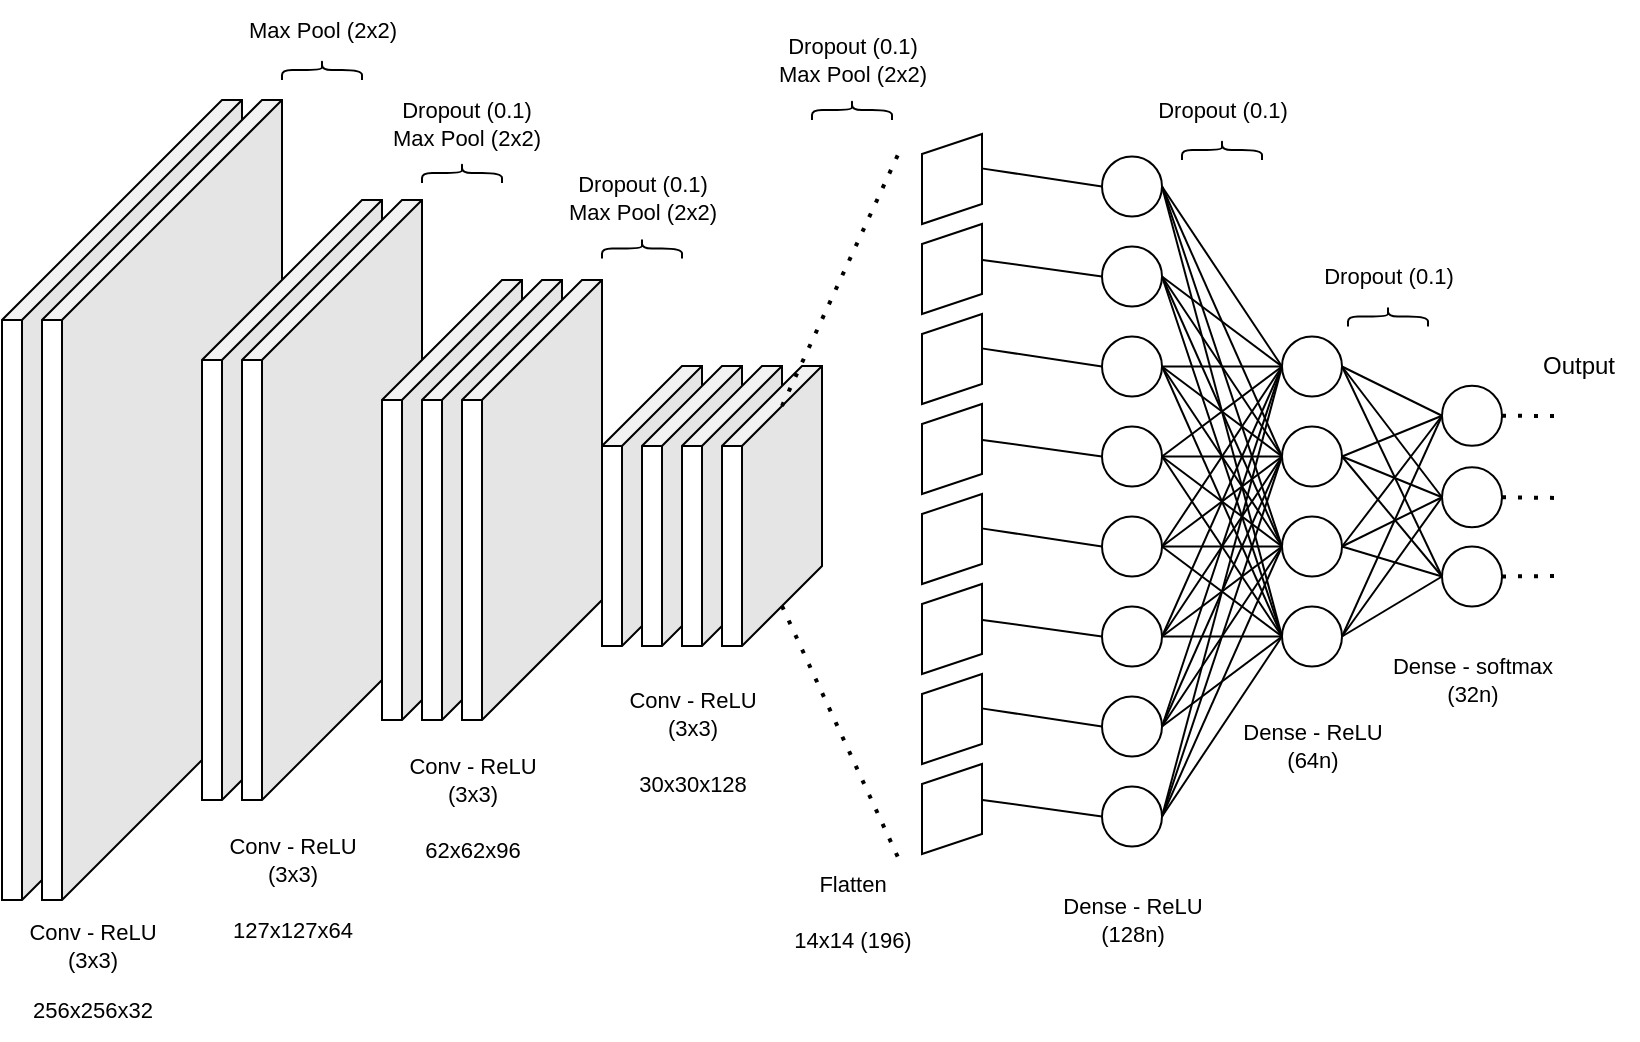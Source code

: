 <mxfile version="25.0.2">
  <diagram name="Page-1" id="TULl6pyBpN5IUs6AgNsH">
    <mxGraphModel dx="1050" dy="765" grid="1" gridSize="10" guides="1" tooltips="1" connect="1" arrows="1" fold="1" page="1" pageScale="1" pageWidth="850" pageHeight="1100" math="0" shadow="0">
      <root>
        <mxCell id="0" />
        <mxCell id="1" parent="0" />
        <mxCell id="0IzMQxdubGWwQOAFh3HP-1" value="" style="shape=cube;whiteSpace=wrap;html=1;boundedLbl=1;backgroundOutline=1;darkOpacity=0.05;darkOpacity2=0.1;size=110;flipH=1;" parent="1" vertex="1">
          <mxGeometry x="32" y="160" width="120" height="400" as="geometry" />
        </mxCell>
        <mxCell id="0IzMQxdubGWwQOAFh3HP-2" value="" style="shape=cube;whiteSpace=wrap;html=1;boundedLbl=1;backgroundOutline=1;darkOpacity=0.05;darkOpacity2=0.1;size=110;flipH=1;" parent="1" vertex="1">
          <mxGeometry x="52" y="160" width="120" height="400" as="geometry" />
        </mxCell>
        <mxCell id="0IzMQxdubGWwQOAFh3HP-4" value="" style="shape=cube;whiteSpace=wrap;html=1;boundedLbl=1;backgroundOutline=1;darkOpacity=0.05;darkOpacity2=0.1;size=80;flipH=1;" parent="1" vertex="1">
          <mxGeometry x="132" y="210" width="90" height="300" as="geometry" />
        </mxCell>
        <mxCell id="0IzMQxdubGWwQOAFh3HP-5" value="" style="shape=cube;whiteSpace=wrap;html=1;boundedLbl=1;backgroundOutline=1;darkOpacity=0.05;darkOpacity2=0.1;size=80;flipH=1;" parent="1" vertex="1">
          <mxGeometry x="152" y="210" width="90" height="300" as="geometry" />
        </mxCell>
        <mxCell id="0IzMQxdubGWwQOAFh3HP-6" value="" style="shape=cube;whiteSpace=wrap;html=1;boundedLbl=1;backgroundOutline=1;darkOpacity=0.05;darkOpacity2=0.1;size=60;flipH=1;" parent="1" vertex="1">
          <mxGeometry x="222" y="250" width="70" height="220" as="geometry" />
        </mxCell>
        <mxCell id="0IzMQxdubGWwQOAFh3HP-7" value="" style="shape=cube;whiteSpace=wrap;html=1;boundedLbl=1;backgroundOutline=1;darkOpacity=0.05;darkOpacity2=0.1;size=60;flipH=1;" parent="1" vertex="1">
          <mxGeometry x="242" y="250" width="70" height="220" as="geometry" />
        </mxCell>
        <mxCell id="0IzMQxdubGWwQOAFh3HP-8" value="" style="shape=cube;whiteSpace=wrap;html=1;boundedLbl=1;backgroundOutline=1;darkOpacity=0.05;darkOpacity2=0.1;size=60;flipH=1;" parent="1" vertex="1">
          <mxGeometry x="262" y="250" width="70" height="220" as="geometry" />
        </mxCell>
        <mxCell id="0IzMQxdubGWwQOAFh3HP-9" value="" style="shape=cube;whiteSpace=wrap;html=1;boundedLbl=1;backgroundOutline=1;darkOpacity=0.05;darkOpacity2=0.1;size=40;flipH=1;" parent="1" vertex="1">
          <mxGeometry x="332" y="293" width="50" height="140" as="geometry" />
        </mxCell>
        <mxCell id="0IzMQxdubGWwQOAFh3HP-10" value="" style="shape=cube;whiteSpace=wrap;html=1;boundedLbl=1;backgroundOutline=1;darkOpacity=0.05;darkOpacity2=0.1;size=40;flipH=1;" parent="1" vertex="1">
          <mxGeometry x="352" y="293" width="50" height="140" as="geometry" />
        </mxCell>
        <mxCell id="0IzMQxdubGWwQOAFh3HP-11" value="" style="shape=cube;whiteSpace=wrap;html=1;boundedLbl=1;backgroundOutline=1;darkOpacity=0.05;darkOpacity2=0.1;size=40;flipH=1;" parent="1" vertex="1">
          <mxGeometry x="372" y="293" width="50" height="140" as="geometry" />
        </mxCell>
        <mxCell id="0IzMQxdubGWwQOAFh3HP-12" value="" style="shape=cube;whiteSpace=wrap;html=1;boundedLbl=1;backgroundOutline=1;darkOpacity=0.05;darkOpacity2=0.1;size=40;flipH=1;" parent="1" vertex="1">
          <mxGeometry x="392" y="293" width="50" height="140" as="geometry" />
        </mxCell>
        <mxCell id="0IzMQxdubGWwQOAFh3HP-22" value="" style="shape=parallelogram;perimeter=parallelogramPerimeter;whiteSpace=wrap;html=1;fixedSize=1;size=10;flipH=0;flipV=1;direction=south;" parent="1" vertex="1">
          <mxGeometry x="492" y="222" width="30" height="45" as="geometry" />
        </mxCell>
        <mxCell id="0IzMQxdubGWwQOAFh3HP-23" value="" style="shape=parallelogram;perimeter=parallelogramPerimeter;whiteSpace=wrap;html=1;fixedSize=1;size=10;flipH=0;flipV=1;direction=north;" parent="1" vertex="1">
          <mxGeometry x="492" y="177" width="30" height="45" as="geometry" />
        </mxCell>
        <mxCell id="0IzMQxdubGWwQOAFh3HP-87" style="edgeStyle=none;shape=connector;rounded=0;orthogonalLoop=1;jettySize=auto;html=1;exitX=1;exitY=0.5;exitDx=0;exitDy=0;entryX=0;entryY=0.5;entryDx=0;entryDy=0;strokeColor=default;align=center;verticalAlign=middle;fontFamily=Helvetica;fontSize=11;fontColor=default;labelBackgroundColor=default;endArrow=none;" parent="1" source="0IzMQxdubGWwQOAFh3HP-25" target="0IzMQxdubGWwQOAFh3HP-34" edge="1">
          <mxGeometry relative="1" as="geometry" />
        </mxCell>
        <mxCell id="0IzMQxdubGWwQOAFh3HP-88" style="edgeStyle=none;shape=connector;rounded=0;orthogonalLoop=1;jettySize=auto;html=1;exitX=1;exitY=0.5;exitDx=0;exitDy=0;entryX=0;entryY=0.5;entryDx=0;entryDy=0;strokeColor=default;align=center;verticalAlign=middle;fontFamily=Helvetica;fontSize=11;fontColor=default;labelBackgroundColor=default;endArrow=none;" parent="1" source="0IzMQxdubGWwQOAFh3HP-25" target="0IzMQxdubGWwQOAFh3HP-35" edge="1">
          <mxGeometry relative="1" as="geometry" />
        </mxCell>
        <mxCell id="0IzMQxdubGWwQOAFh3HP-89" style="edgeStyle=none;shape=connector;rounded=0;orthogonalLoop=1;jettySize=auto;html=1;exitX=1;exitY=0.5;exitDx=0;exitDy=0;entryX=0;entryY=0.5;entryDx=0;entryDy=0;strokeColor=default;align=center;verticalAlign=middle;fontFamily=Helvetica;fontSize=11;fontColor=default;labelBackgroundColor=default;endArrow=none;" parent="1" source="0IzMQxdubGWwQOAFh3HP-25" target="0IzMQxdubGWwQOAFh3HP-36" edge="1">
          <mxGeometry relative="1" as="geometry" />
        </mxCell>
        <mxCell id="0IzMQxdubGWwQOAFh3HP-25" value="" style="ellipse;whiteSpace=wrap;html=1;aspect=fixed;" parent="1" vertex="1">
          <mxGeometry x="582" y="188.25" width="30" height="30" as="geometry" />
        </mxCell>
        <mxCell id="0IzMQxdubGWwQOAFh3HP-90" style="edgeStyle=none;shape=connector;rounded=0;orthogonalLoop=1;jettySize=auto;html=1;exitX=1;exitY=0.5;exitDx=0;exitDy=0;entryX=0;entryY=0.5;entryDx=0;entryDy=0;strokeColor=default;align=center;verticalAlign=middle;fontFamily=Helvetica;fontSize=11;fontColor=default;labelBackgroundColor=default;endArrow=none;" parent="1" source="0IzMQxdubGWwQOAFh3HP-26" target="0IzMQxdubGWwQOAFh3HP-34" edge="1">
          <mxGeometry relative="1" as="geometry" />
        </mxCell>
        <mxCell id="0IzMQxdubGWwQOAFh3HP-91" style="edgeStyle=none;shape=connector;rounded=0;orthogonalLoop=1;jettySize=auto;html=1;exitX=1;exitY=0.5;exitDx=0;exitDy=0;entryX=0;entryY=0.5;entryDx=0;entryDy=0;strokeColor=default;align=center;verticalAlign=middle;fontFamily=Helvetica;fontSize=11;fontColor=default;labelBackgroundColor=default;endArrow=none;" parent="1" source="0IzMQxdubGWwQOAFh3HP-26" target="0IzMQxdubGWwQOAFh3HP-35" edge="1">
          <mxGeometry relative="1" as="geometry" />
        </mxCell>
        <mxCell id="0IzMQxdubGWwQOAFh3HP-92" style="edgeStyle=none;shape=connector;rounded=0;orthogonalLoop=1;jettySize=auto;html=1;exitX=1;exitY=0.5;exitDx=0;exitDy=0;entryX=0;entryY=0.5;entryDx=0;entryDy=0;strokeColor=default;align=center;verticalAlign=middle;fontFamily=Helvetica;fontSize=11;fontColor=default;labelBackgroundColor=default;endArrow=none;" parent="1" source="0IzMQxdubGWwQOAFh3HP-26" target="0IzMQxdubGWwQOAFh3HP-36" edge="1">
          <mxGeometry relative="1" as="geometry" />
        </mxCell>
        <mxCell id="0IzMQxdubGWwQOAFh3HP-26" value="" style="ellipse;whiteSpace=wrap;html=1;aspect=fixed;" parent="1" vertex="1">
          <mxGeometry x="582" y="233.25" width="30" height="30" as="geometry" />
        </mxCell>
        <mxCell id="0IzMQxdubGWwQOAFh3HP-111" style="edgeStyle=none;shape=connector;rounded=0;orthogonalLoop=1;jettySize=auto;html=1;exitX=1;exitY=0.5;exitDx=0;exitDy=0;entryX=0;entryY=0.5;entryDx=0;entryDy=0;strokeColor=default;align=center;verticalAlign=middle;fontFamily=Helvetica;fontSize=11;fontColor=default;labelBackgroundColor=default;endArrow=none;" parent="1" source="0IzMQxdubGWwQOAFh3HP-33" target="0IzMQxdubGWwQOAFh3HP-41" edge="1">
          <mxGeometry relative="1" as="geometry" />
        </mxCell>
        <mxCell id="0IzMQxdubGWwQOAFh3HP-112" style="edgeStyle=none;shape=connector;rounded=0;orthogonalLoop=1;jettySize=auto;html=1;exitX=1;exitY=0.5;exitDx=0;exitDy=0;entryX=0;entryY=0.5;entryDx=0;entryDy=0;strokeColor=default;align=center;verticalAlign=middle;fontFamily=Helvetica;fontSize=11;fontColor=default;labelBackgroundColor=default;endArrow=none;" parent="1" source="0IzMQxdubGWwQOAFh3HP-33" target="0IzMQxdubGWwQOAFh3HP-38" edge="1">
          <mxGeometry relative="1" as="geometry" />
        </mxCell>
        <mxCell id="0IzMQxdubGWwQOAFh3HP-113" style="edgeStyle=none;shape=connector;rounded=0;orthogonalLoop=1;jettySize=auto;html=1;exitX=1;exitY=0.5;exitDx=0;exitDy=0;entryX=0;entryY=0.5;entryDx=0;entryDy=0;strokeColor=default;align=center;verticalAlign=middle;fontFamily=Helvetica;fontSize=11;fontColor=default;labelBackgroundColor=default;endArrow=none;" parent="1" source="0IzMQxdubGWwQOAFh3HP-33" target="0IzMQxdubGWwQOAFh3HP-39" edge="1">
          <mxGeometry relative="1" as="geometry" />
        </mxCell>
        <mxCell id="0IzMQxdubGWwQOAFh3HP-33" value="" style="ellipse;whiteSpace=wrap;html=1;aspect=fixed;" parent="1" vertex="1">
          <mxGeometry x="672" y="278.25" width="30" height="30" as="geometry" />
        </mxCell>
        <mxCell id="0IzMQxdubGWwQOAFh3HP-114" style="edgeStyle=none;shape=connector;rounded=0;orthogonalLoop=1;jettySize=auto;html=1;exitX=1;exitY=0.5;exitDx=0;exitDy=0;entryX=0;entryY=0.5;entryDx=0;entryDy=0;strokeColor=default;align=center;verticalAlign=middle;fontFamily=Helvetica;fontSize=11;fontColor=default;labelBackgroundColor=default;endArrow=none;" parent="1" source="0IzMQxdubGWwQOAFh3HP-34" target="0IzMQxdubGWwQOAFh3HP-41" edge="1">
          <mxGeometry relative="1" as="geometry" />
        </mxCell>
        <mxCell id="0IzMQxdubGWwQOAFh3HP-115" style="edgeStyle=none;shape=connector;rounded=0;orthogonalLoop=1;jettySize=auto;html=1;exitX=1;exitY=0.5;exitDx=0;exitDy=0;entryX=0;entryY=0.5;entryDx=0;entryDy=0;strokeColor=default;align=center;verticalAlign=middle;fontFamily=Helvetica;fontSize=11;fontColor=default;labelBackgroundColor=default;endArrow=none;" parent="1" source="0IzMQxdubGWwQOAFh3HP-34" target="0IzMQxdubGWwQOAFh3HP-38" edge="1">
          <mxGeometry relative="1" as="geometry" />
        </mxCell>
        <mxCell id="0IzMQxdubGWwQOAFh3HP-116" style="edgeStyle=none;shape=connector;rounded=0;orthogonalLoop=1;jettySize=auto;html=1;exitX=1;exitY=0.5;exitDx=0;exitDy=0;entryX=0;entryY=0.5;entryDx=0;entryDy=0;strokeColor=default;align=center;verticalAlign=middle;fontFamily=Helvetica;fontSize=11;fontColor=default;labelBackgroundColor=default;endArrow=none;" parent="1" source="0IzMQxdubGWwQOAFh3HP-34" target="0IzMQxdubGWwQOAFh3HP-39" edge="1">
          <mxGeometry relative="1" as="geometry" />
        </mxCell>
        <mxCell id="0IzMQxdubGWwQOAFh3HP-34" value="" style="ellipse;whiteSpace=wrap;html=1;aspect=fixed;" parent="1" vertex="1">
          <mxGeometry x="672" y="323.25" width="30" height="30" as="geometry" />
        </mxCell>
        <mxCell id="0IzMQxdubGWwQOAFh3HP-117" style="edgeStyle=none;shape=connector;rounded=0;orthogonalLoop=1;jettySize=auto;html=1;exitX=1;exitY=0.5;exitDx=0;exitDy=0;entryX=0;entryY=0.5;entryDx=0;entryDy=0;strokeColor=default;align=center;verticalAlign=middle;fontFamily=Helvetica;fontSize=11;fontColor=default;labelBackgroundColor=default;endArrow=none;" parent="1" source="0IzMQxdubGWwQOAFh3HP-35" target="0IzMQxdubGWwQOAFh3HP-41" edge="1">
          <mxGeometry relative="1" as="geometry" />
        </mxCell>
        <mxCell id="0IzMQxdubGWwQOAFh3HP-118" style="edgeStyle=none;shape=connector;rounded=0;orthogonalLoop=1;jettySize=auto;html=1;exitX=1;exitY=0.5;exitDx=0;exitDy=0;entryX=0;entryY=0.5;entryDx=0;entryDy=0;strokeColor=default;align=center;verticalAlign=middle;fontFamily=Helvetica;fontSize=11;fontColor=default;labelBackgroundColor=default;endArrow=none;" parent="1" source="0IzMQxdubGWwQOAFh3HP-35" target="0IzMQxdubGWwQOAFh3HP-38" edge="1">
          <mxGeometry relative="1" as="geometry" />
        </mxCell>
        <mxCell id="0IzMQxdubGWwQOAFh3HP-119" style="edgeStyle=none;shape=connector;rounded=0;orthogonalLoop=1;jettySize=auto;html=1;exitX=1;exitY=0.5;exitDx=0;exitDy=0;entryX=0;entryY=0.5;entryDx=0;entryDy=0;strokeColor=default;align=center;verticalAlign=middle;fontFamily=Helvetica;fontSize=11;fontColor=default;labelBackgroundColor=default;endArrow=none;" parent="1" source="0IzMQxdubGWwQOAFh3HP-35" target="0IzMQxdubGWwQOAFh3HP-39" edge="1">
          <mxGeometry relative="1" as="geometry" />
        </mxCell>
        <mxCell id="0IzMQxdubGWwQOAFh3HP-35" value="" style="ellipse;whiteSpace=wrap;html=1;aspect=fixed;" parent="1" vertex="1">
          <mxGeometry x="672" y="368.25" width="30" height="30" as="geometry" />
        </mxCell>
        <mxCell id="0IzMQxdubGWwQOAFh3HP-120" style="edgeStyle=none;shape=connector;rounded=0;orthogonalLoop=1;jettySize=auto;html=1;exitX=1;exitY=0.5;exitDx=0;exitDy=0;entryX=0;entryY=0.5;entryDx=0;entryDy=0;strokeColor=default;align=center;verticalAlign=middle;fontFamily=Helvetica;fontSize=11;fontColor=default;labelBackgroundColor=default;endArrow=none;" parent="1" source="0IzMQxdubGWwQOAFh3HP-36" target="0IzMQxdubGWwQOAFh3HP-41" edge="1">
          <mxGeometry relative="1" as="geometry" />
        </mxCell>
        <mxCell id="0IzMQxdubGWwQOAFh3HP-121" style="edgeStyle=none;shape=connector;rounded=0;orthogonalLoop=1;jettySize=auto;html=1;exitX=1;exitY=0.5;exitDx=0;exitDy=0;entryX=0;entryY=0.5;entryDx=0;entryDy=0;strokeColor=default;align=center;verticalAlign=middle;fontFamily=Helvetica;fontSize=11;fontColor=default;labelBackgroundColor=default;endArrow=none;" parent="1" source="0IzMQxdubGWwQOAFh3HP-36" target="0IzMQxdubGWwQOAFh3HP-38" edge="1">
          <mxGeometry relative="1" as="geometry" />
        </mxCell>
        <mxCell id="0IzMQxdubGWwQOAFh3HP-122" style="edgeStyle=none;shape=connector;rounded=0;orthogonalLoop=1;jettySize=auto;html=1;exitX=1;exitY=0.5;exitDx=0;exitDy=0;entryX=0;entryY=0.5;entryDx=0;entryDy=0;strokeColor=default;align=center;verticalAlign=middle;fontFamily=Helvetica;fontSize=11;fontColor=default;labelBackgroundColor=default;endArrow=none;" parent="1" source="0IzMQxdubGWwQOAFh3HP-36" target="0IzMQxdubGWwQOAFh3HP-39" edge="1">
          <mxGeometry relative="1" as="geometry" />
        </mxCell>
        <mxCell id="0IzMQxdubGWwQOAFh3HP-36" value="" style="ellipse;whiteSpace=wrap;html=1;aspect=fixed;" parent="1" vertex="1">
          <mxGeometry x="672" y="413.25" width="30" height="30" as="geometry" />
        </mxCell>
        <mxCell id="0IzMQxdubGWwQOAFh3HP-38" value="" style="ellipse;whiteSpace=wrap;html=1;aspect=fixed;" parent="1" vertex="1">
          <mxGeometry x="752" y="343.63" width="30" height="30" as="geometry" />
        </mxCell>
        <mxCell id="0IzMQxdubGWwQOAFh3HP-39" value="" style="ellipse;whiteSpace=wrap;html=1;aspect=fixed;" parent="1" vertex="1">
          <mxGeometry x="752" y="383.25" width="30" height="30" as="geometry" />
        </mxCell>
        <mxCell id="0IzMQxdubGWwQOAFh3HP-41" value="" style="ellipse;whiteSpace=wrap;html=1;aspect=fixed;" parent="1" vertex="1">
          <mxGeometry x="752" y="302.88" width="30" height="30" as="geometry" />
        </mxCell>
        <mxCell id="0IzMQxdubGWwQOAFh3HP-49" value="" style="endArrow=none;html=1;rounded=0;exitX=0.382;exitY=0.991;exitDx=0;exitDy=0;exitPerimeter=0;entryX=0;entryY=0.5;entryDx=0;entryDy=0;endFill=0;" parent="1" source="0IzMQxdubGWwQOAFh3HP-23" target="0IzMQxdubGWwQOAFh3HP-25" edge="1">
          <mxGeometry width="50" height="50" relative="1" as="geometry">
            <mxPoint x="472" y="287" as="sourcePoint" />
            <mxPoint x="522" y="237" as="targetPoint" />
          </mxGeometry>
        </mxCell>
        <mxCell id="0IzMQxdubGWwQOAFh3HP-50" value="" style="endArrow=none;html=1;rounded=0;exitX=0.601;exitY=-0.009;exitDx=0;exitDy=0;exitPerimeter=0;entryX=0;entryY=0.5;entryDx=0;entryDy=0;endFill=0;" parent="1" source="0IzMQxdubGWwQOAFh3HP-22" target="0IzMQxdubGWwQOAFh3HP-26" edge="1">
          <mxGeometry width="50" height="50" relative="1" as="geometry">
            <mxPoint x="532" y="204" as="sourcePoint" />
            <mxPoint x="592" y="213" as="targetPoint" />
          </mxGeometry>
        </mxCell>
        <mxCell id="0IzMQxdubGWwQOAFh3HP-51" value="" style="shape=parallelogram;perimeter=parallelogramPerimeter;whiteSpace=wrap;html=1;fixedSize=1;size=10;flipH=0;flipV=1;direction=south;" parent="1" vertex="1">
          <mxGeometry x="492" y="312" width="30" height="45" as="geometry" />
        </mxCell>
        <mxCell id="0IzMQxdubGWwQOAFh3HP-52" value="" style="shape=parallelogram;perimeter=parallelogramPerimeter;whiteSpace=wrap;html=1;fixedSize=1;size=10;flipH=0;flipV=1;direction=north;" parent="1" vertex="1">
          <mxGeometry x="492" y="267" width="30" height="45" as="geometry" />
        </mxCell>
        <mxCell id="0IzMQxdubGWwQOAFh3HP-94" style="edgeStyle=none;shape=connector;rounded=0;orthogonalLoop=1;jettySize=auto;html=1;exitX=1;exitY=0.5;exitDx=0;exitDy=0;entryX=0;entryY=0.5;entryDx=0;entryDy=0;strokeColor=default;align=center;verticalAlign=middle;fontFamily=Helvetica;fontSize=11;fontColor=default;labelBackgroundColor=default;endArrow=none;" parent="1" source="0IzMQxdubGWwQOAFh3HP-53" target="0IzMQxdubGWwQOAFh3HP-35" edge="1">
          <mxGeometry relative="1" as="geometry" />
        </mxCell>
        <mxCell id="0IzMQxdubGWwQOAFh3HP-95" style="edgeStyle=none;shape=connector;rounded=0;orthogonalLoop=1;jettySize=auto;html=1;exitX=1;exitY=0.5;exitDx=0;exitDy=0;entryX=0;entryY=0.5;entryDx=0;entryDy=0;strokeColor=default;align=center;verticalAlign=middle;fontFamily=Helvetica;fontSize=11;fontColor=default;labelBackgroundColor=default;endArrow=none;" parent="1" source="0IzMQxdubGWwQOAFh3HP-53" target="0IzMQxdubGWwQOAFh3HP-36" edge="1">
          <mxGeometry relative="1" as="geometry" />
        </mxCell>
        <mxCell id="0IzMQxdubGWwQOAFh3HP-53" value="" style="ellipse;whiteSpace=wrap;html=1;aspect=fixed;" parent="1" vertex="1">
          <mxGeometry x="582" y="278.25" width="30" height="30" as="geometry" />
        </mxCell>
        <mxCell id="0IzMQxdubGWwQOAFh3HP-78" style="edgeStyle=none;shape=connector;rounded=0;orthogonalLoop=1;jettySize=auto;html=1;exitX=1;exitY=0.5;exitDx=0;exitDy=0;entryX=0;entryY=0.5;entryDx=0;entryDy=0;strokeColor=default;align=center;verticalAlign=middle;fontFamily=Helvetica;fontSize=11;fontColor=default;labelBackgroundColor=default;endArrow=none;" parent="1" source="0IzMQxdubGWwQOAFh3HP-54" target="0IzMQxdubGWwQOAFh3HP-33" edge="1">
          <mxGeometry relative="1" as="geometry" />
        </mxCell>
        <mxCell id="0IzMQxdubGWwQOAFh3HP-96" style="edgeStyle=none;shape=connector;rounded=0;orthogonalLoop=1;jettySize=auto;html=1;exitX=1;exitY=0.5;exitDx=0;exitDy=0;entryX=0;entryY=0.5;entryDx=0;entryDy=0;strokeColor=default;align=center;verticalAlign=middle;fontFamily=Helvetica;fontSize=11;fontColor=default;labelBackgroundColor=default;endArrow=none;" parent="1" source="0IzMQxdubGWwQOAFh3HP-54" target="0IzMQxdubGWwQOAFh3HP-34" edge="1">
          <mxGeometry relative="1" as="geometry" />
        </mxCell>
        <mxCell id="0IzMQxdubGWwQOAFh3HP-97" style="edgeStyle=none;shape=connector;rounded=0;orthogonalLoop=1;jettySize=auto;html=1;exitX=1;exitY=0.5;exitDx=0;exitDy=0;entryX=0;entryY=0.5;entryDx=0;entryDy=0;strokeColor=default;align=center;verticalAlign=middle;fontFamily=Helvetica;fontSize=11;fontColor=default;labelBackgroundColor=default;endArrow=none;" parent="1" source="0IzMQxdubGWwQOAFh3HP-54" target="0IzMQxdubGWwQOAFh3HP-35" edge="1">
          <mxGeometry relative="1" as="geometry" />
        </mxCell>
        <mxCell id="0IzMQxdubGWwQOAFh3HP-98" style="edgeStyle=none;shape=connector;rounded=0;orthogonalLoop=1;jettySize=auto;html=1;exitX=1;exitY=0.5;exitDx=0;exitDy=0;entryX=0;entryY=0.5;entryDx=0;entryDy=0;strokeColor=default;align=center;verticalAlign=middle;fontFamily=Helvetica;fontSize=11;fontColor=default;labelBackgroundColor=default;endArrow=none;" parent="1" source="0IzMQxdubGWwQOAFh3HP-54" target="0IzMQxdubGWwQOAFh3HP-36" edge="1">
          <mxGeometry relative="1" as="geometry" />
        </mxCell>
        <mxCell id="0IzMQxdubGWwQOAFh3HP-54" value="" style="ellipse;whiteSpace=wrap;html=1;aspect=fixed;" parent="1" vertex="1">
          <mxGeometry x="582" y="323.25" width="30" height="30" as="geometry" />
        </mxCell>
        <mxCell id="0IzMQxdubGWwQOAFh3HP-55" value="" style="endArrow=none;html=1;rounded=0;exitX=0.382;exitY=0.991;exitDx=0;exitDy=0;exitPerimeter=0;entryX=0;entryY=0.5;entryDx=0;entryDy=0;endFill=0;" parent="1" source="0IzMQxdubGWwQOAFh3HP-52" target="0IzMQxdubGWwQOAFh3HP-53" edge="1">
          <mxGeometry width="50" height="50" relative="1" as="geometry">
            <mxPoint x="472" y="377" as="sourcePoint" />
            <mxPoint x="522" y="327" as="targetPoint" />
          </mxGeometry>
        </mxCell>
        <mxCell id="0IzMQxdubGWwQOAFh3HP-56" value="" style="endArrow=none;html=1;rounded=0;exitX=0.601;exitY=-0.009;exitDx=0;exitDy=0;exitPerimeter=0;entryX=0;entryY=0.5;entryDx=0;entryDy=0;endFill=0;" parent="1" source="0IzMQxdubGWwQOAFh3HP-51" target="0IzMQxdubGWwQOAFh3HP-54" edge="1">
          <mxGeometry width="50" height="50" relative="1" as="geometry">
            <mxPoint x="532" y="294" as="sourcePoint" />
            <mxPoint x="592" y="303" as="targetPoint" />
          </mxGeometry>
        </mxCell>
        <mxCell id="0IzMQxdubGWwQOAFh3HP-57" value="" style="shape=parallelogram;perimeter=parallelogramPerimeter;whiteSpace=wrap;html=1;fixedSize=1;size=10;flipH=0;flipV=1;direction=south;" parent="1" vertex="1">
          <mxGeometry x="492" y="402" width="30" height="45" as="geometry" />
        </mxCell>
        <mxCell id="0IzMQxdubGWwQOAFh3HP-58" value="" style="shape=parallelogram;perimeter=parallelogramPerimeter;whiteSpace=wrap;html=1;fixedSize=1;size=10;flipH=0;flipV=1;direction=north;" parent="1" vertex="1">
          <mxGeometry x="492" y="357" width="30" height="45" as="geometry" />
        </mxCell>
        <mxCell id="0IzMQxdubGWwQOAFh3HP-79" style="edgeStyle=none;shape=connector;rounded=0;orthogonalLoop=1;jettySize=auto;html=1;exitX=1;exitY=0.5;exitDx=0;exitDy=0;strokeColor=default;align=center;verticalAlign=middle;fontFamily=Helvetica;fontSize=11;fontColor=default;labelBackgroundColor=default;endArrow=none;entryX=0;entryY=0.5;entryDx=0;entryDy=0;" parent="1" source="0IzMQxdubGWwQOAFh3HP-59" target="0IzMQxdubGWwQOAFh3HP-33" edge="1">
          <mxGeometry relative="1" as="geometry">
            <mxPoint x="672" y="293" as="targetPoint" />
          </mxGeometry>
        </mxCell>
        <mxCell id="0IzMQxdubGWwQOAFh3HP-99" style="edgeStyle=none;shape=connector;rounded=0;orthogonalLoop=1;jettySize=auto;html=1;exitX=1;exitY=0.5;exitDx=0;exitDy=0;entryX=0;entryY=0.5;entryDx=0;entryDy=0;strokeColor=default;align=center;verticalAlign=middle;fontFamily=Helvetica;fontSize=11;fontColor=default;labelBackgroundColor=default;endArrow=none;" parent="1" source="0IzMQxdubGWwQOAFh3HP-59" target="0IzMQxdubGWwQOAFh3HP-34" edge="1">
          <mxGeometry relative="1" as="geometry" />
        </mxCell>
        <mxCell id="0IzMQxdubGWwQOAFh3HP-100" style="edgeStyle=none;shape=connector;rounded=0;orthogonalLoop=1;jettySize=auto;html=1;exitX=1;exitY=0.5;exitDx=0;exitDy=0;entryX=0;entryY=0.5;entryDx=0;entryDy=0;strokeColor=default;align=center;verticalAlign=middle;fontFamily=Helvetica;fontSize=11;fontColor=default;labelBackgroundColor=default;endArrow=none;" parent="1" source="0IzMQxdubGWwQOAFh3HP-59" target="0IzMQxdubGWwQOAFh3HP-35" edge="1">
          <mxGeometry relative="1" as="geometry" />
        </mxCell>
        <mxCell id="0IzMQxdubGWwQOAFh3HP-101" style="edgeStyle=none;shape=connector;rounded=0;orthogonalLoop=1;jettySize=auto;html=1;exitX=1;exitY=0.5;exitDx=0;exitDy=0;entryX=0;entryY=0.5;entryDx=0;entryDy=0;strokeColor=default;align=center;verticalAlign=middle;fontFamily=Helvetica;fontSize=11;fontColor=default;labelBackgroundColor=default;endArrow=none;" parent="1" source="0IzMQxdubGWwQOAFh3HP-59" target="0IzMQxdubGWwQOAFh3HP-36" edge="1">
          <mxGeometry relative="1" as="geometry" />
        </mxCell>
        <mxCell id="0IzMQxdubGWwQOAFh3HP-59" value="" style="ellipse;whiteSpace=wrap;html=1;aspect=fixed;" parent="1" vertex="1">
          <mxGeometry x="582" y="368.25" width="30" height="30" as="geometry" />
        </mxCell>
        <mxCell id="0IzMQxdubGWwQOAFh3HP-102" style="edgeStyle=none;shape=connector;rounded=0;orthogonalLoop=1;jettySize=auto;html=1;exitX=1;exitY=0.5;exitDx=0;exitDy=0;entryX=0;entryY=0.5;entryDx=0;entryDy=0;strokeColor=default;align=center;verticalAlign=middle;fontFamily=Helvetica;fontSize=11;fontColor=default;labelBackgroundColor=default;endArrow=none;" parent="1" source="0IzMQxdubGWwQOAFh3HP-60" target="0IzMQxdubGWwQOAFh3HP-34" edge="1">
          <mxGeometry relative="1" as="geometry" />
        </mxCell>
        <mxCell id="0IzMQxdubGWwQOAFh3HP-103" style="edgeStyle=none;shape=connector;rounded=0;orthogonalLoop=1;jettySize=auto;html=1;exitX=1;exitY=0.5;exitDx=0;exitDy=0;entryX=0;entryY=0.5;entryDx=0;entryDy=0;strokeColor=default;align=center;verticalAlign=middle;fontFamily=Helvetica;fontSize=11;fontColor=default;labelBackgroundColor=default;endArrow=none;" parent="1" source="0IzMQxdubGWwQOAFh3HP-60" target="0IzMQxdubGWwQOAFh3HP-35" edge="1">
          <mxGeometry relative="1" as="geometry" />
        </mxCell>
        <mxCell id="0IzMQxdubGWwQOAFh3HP-104" style="edgeStyle=none;shape=connector;rounded=0;orthogonalLoop=1;jettySize=auto;html=1;exitX=1;exitY=0.5;exitDx=0;exitDy=0;entryX=0;entryY=0.5;entryDx=0;entryDy=0;strokeColor=default;align=center;verticalAlign=middle;fontFamily=Helvetica;fontSize=11;fontColor=default;labelBackgroundColor=default;endArrow=none;" parent="1" source="0IzMQxdubGWwQOAFh3HP-60" target="0IzMQxdubGWwQOAFh3HP-36" edge="1">
          <mxGeometry relative="1" as="geometry" />
        </mxCell>
        <mxCell id="0IzMQxdubGWwQOAFh3HP-60" value="" style="ellipse;whiteSpace=wrap;html=1;aspect=fixed;" parent="1" vertex="1">
          <mxGeometry x="582" y="413.25" width="30" height="30" as="geometry" />
        </mxCell>
        <mxCell id="0IzMQxdubGWwQOAFh3HP-61" value="" style="endArrow=none;html=1;rounded=0;exitX=0.382;exitY=0.991;exitDx=0;exitDy=0;exitPerimeter=0;entryX=0;entryY=0.5;entryDx=0;entryDy=0;endFill=0;" parent="1" source="0IzMQxdubGWwQOAFh3HP-58" target="0IzMQxdubGWwQOAFh3HP-59" edge="1">
          <mxGeometry width="50" height="50" relative="1" as="geometry">
            <mxPoint x="472" y="467" as="sourcePoint" />
            <mxPoint x="522" y="417" as="targetPoint" />
          </mxGeometry>
        </mxCell>
        <mxCell id="0IzMQxdubGWwQOAFh3HP-62" value="" style="endArrow=none;html=1;rounded=0;exitX=0.601;exitY=-0.009;exitDx=0;exitDy=0;exitPerimeter=0;entryX=0;entryY=0.5;entryDx=0;entryDy=0;endFill=0;" parent="1" source="0IzMQxdubGWwQOAFh3HP-57" target="0IzMQxdubGWwQOAFh3HP-60" edge="1">
          <mxGeometry width="50" height="50" relative="1" as="geometry">
            <mxPoint x="532" y="384" as="sourcePoint" />
            <mxPoint x="592" y="393" as="targetPoint" />
          </mxGeometry>
        </mxCell>
        <mxCell id="0IzMQxdubGWwQOAFh3HP-63" value="" style="shape=parallelogram;perimeter=parallelogramPerimeter;whiteSpace=wrap;html=1;fixedSize=1;size=10;flipH=0;flipV=1;direction=south;" parent="1" vertex="1">
          <mxGeometry x="492" y="492" width="30" height="45" as="geometry" />
        </mxCell>
        <mxCell id="0IzMQxdubGWwQOAFh3HP-64" value="" style="shape=parallelogram;perimeter=parallelogramPerimeter;whiteSpace=wrap;html=1;fixedSize=1;size=10;flipH=0;flipV=1;direction=north;" parent="1" vertex="1">
          <mxGeometry x="492" y="447" width="30" height="45" as="geometry" />
        </mxCell>
        <mxCell id="0IzMQxdubGWwQOAFh3HP-81" style="edgeStyle=none;shape=connector;rounded=0;orthogonalLoop=1;jettySize=auto;html=1;exitX=1;exitY=0.5;exitDx=0;exitDy=0;strokeColor=default;align=center;verticalAlign=middle;fontFamily=Helvetica;fontSize=11;fontColor=default;labelBackgroundColor=default;endArrow=none;entryX=0;entryY=0.5;entryDx=0;entryDy=0;" parent="1" source="0IzMQxdubGWwQOAFh3HP-65" target="0IzMQxdubGWwQOAFh3HP-33" edge="1">
          <mxGeometry relative="1" as="geometry">
            <mxPoint x="672" y="293" as="targetPoint" />
          </mxGeometry>
        </mxCell>
        <mxCell id="0IzMQxdubGWwQOAFh3HP-105" style="edgeStyle=none;shape=connector;rounded=0;orthogonalLoop=1;jettySize=auto;html=1;exitX=1;exitY=0.5;exitDx=0;exitDy=0;entryX=0;entryY=0.5;entryDx=0;entryDy=0;strokeColor=default;align=center;verticalAlign=middle;fontFamily=Helvetica;fontSize=11;fontColor=default;labelBackgroundColor=default;endArrow=none;" parent="1" source="0IzMQxdubGWwQOAFh3HP-65" target="0IzMQxdubGWwQOAFh3HP-34" edge="1">
          <mxGeometry relative="1" as="geometry" />
        </mxCell>
        <mxCell id="0IzMQxdubGWwQOAFh3HP-106" style="edgeStyle=none;shape=connector;rounded=0;orthogonalLoop=1;jettySize=auto;html=1;exitX=1;exitY=0.5;exitDx=0;exitDy=0;entryX=0;entryY=0.5;entryDx=0;entryDy=0;strokeColor=default;align=center;verticalAlign=middle;fontFamily=Helvetica;fontSize=11;fontColor=default;labelBackgroundColor=default;endArrow=none;" parent="1" source="0IzMQxdubGWwQOAFh3HP-65" target="0IzMQxdubGWwQOAFh3HP-35" edge="1">
          <mxGeometry relative="1" as="geometry" />
        </mxCell>
        <mxCell id="0IzMQxdubGWwQOAFh3HP-107" style="edgeStyle=none;shape=connector;rounded=0;orthogonalLoop=1;jettySize=auto;html=1;exitX=1;exitY=0.5;exitDx=0;exitDy=0;entryX=0;entryY=0.5;entryDx=0;entryDy=0;strokeColor=default;align=center;verticalAlign=middle;fontFamily=Helvetica;fontSize=11;fontColor=default;labelBackgroundColor=default;endArrow=none;" parent="1" source="0IzMQxdubGWwQOAFh3HP-65" target="0IzMQxdubGWwQOAFh3HP-36" edge="1">
          <mxGeometry relative="1" as="geometry" />
        </mxCell>
        <mxCell id="0IzMQxdubGWwQOAFh3HP-65" value="" style="ellipse;whiteSpace=wrap;html=1;aspect=fixed;" parent="1" vertex="1">
          <mxGeometry x="582" y="458.25" width="30" height="30" as="geometry" />
        </mxCell>
        <mxCell id="0IzMQxdubGWwQOAFh3HP-82" style="edgeStyle=none;shape=connector;rounded=0;orthogonalLoop=1;jettySize=auto;html=1;exitX=1;exitY=0.5;exitDx=0;exitDy=0;strokeColor=default;align=center;verticalAlign=middle;fontFamily=Helvetica;fontSize=11;fontColor=default;labelBackgroundColor=default;endArrow=none;entryX=0;entryY=0.5;entryDx=0;entryDy=0;" parent="1" source="0IzMQxdubGWwQOAFh3HP-66" target="0IzMQxdubGWwQOAFh3HP-33" edge="1">
          <mxGeometry relative="1" as="geometry">
            <mxPoint x="672" y="293" as="targetPoint" />
          </mxGeometry>
        </mxCell>
        <mxCell id="0IzMQxdubGWwQOAFh3HP-108" style="edgeStyle=none;shape=connector;rounded=0;orthogonalLoop=1;jettySize=auto;html=1;exitX=1;exitY=0.5;exitDx=0;exitDy=0;entryX=0;entryY=0.5;entryDx=0;entryDy=0;strokeColor=default;align=center;verticalAlign=middle;fontFamily=Helvetica;fontSize=11;fontColor=default;labelBackgroundColor=default;endArrow=none;" parent="1" source="0IzMQxdubGWwQOAFh3HP-66" target="0IzMQxdubGWwQOAFh3HP-34" edge="1">
          <mxGeometry relative="1" as="geometry" />
        </mxCell>
        <mxCell id="0IzMQxdubGWwQOAFh3HP-109" style="edgeStyle=none;shape=connector;rounded=0;orthogonalLoop=1;jettySize=auto;html=1;exitX=1;exitY=0.5;exitDx=0;exitDy=0;entryX=0;entryY=0.5;entryDx=0;entryDy=0;strokeColor=default;align=center;verticalAlign=middle;fontFamily=Helvetica;fontSize=11;fontColor=default;labelBackgroundColor=default;endArrow=none;" parent="1" source="0IzMQxdubGWwQOAFh3HP-66" target="0IzMQxdubGWwQOAFh3HP-35" edge="1">
          <mxGeometry relative="1" as="geometry" />
        </mxCell>
        <mxCell id="0IzMQxdubGWwQOAFh3HP-110" style="edgeStyle=none;shape=connector;rounded=0;orthogonalLoop=1;jettySize=auto;html=1;exitX=1;exitY=0.5;exitDx=0;exitDy=0;entryX=0;entryY=0.5;entryDx=0;entryDy=0;strokeColor=default;align=center;verticalAlign=middle;fontFamily=Helvetica;fontSize=11;fontColor=default;labelBackgroundColor=default;endArrow=none;" parent="1" source="0IzMQxdubGWwQOAFh3HP-66" target="0IzMQxdubGWwQOAFh3HP-36" edge="1">
          <mxGeometry relative="1" as="geometry" />
        </mxCell>
        <mxCell id="0IzMQxdubGWwQOAFh3HP-66" value="" style="ellipse;whiteSpace=wrap;html=1;aspect=fixed;" parent="1" vertex="1">
          <mxGeometry x="582" y="503.25" width="30" height="30" as="geometry" />
        </mxCell>
        <mxCell id="0IzMQxdubGWwQOAFh3HP-67" value="" style="endArrow=none;html=1;rounded=0;exitX=0.382;exitY=0.991;exitDx=0;exitDy=0;exitPerimeter=0;entryX=0;entryY=0.5;entryDx=0;entryDy=0;endFill=0;" parent="1" source="0IzMQxdubGWwQOAFh3HP-64" target="0IzMQxdubGWwQOAFh3HP-65" edge="1">
          <mxGeometry width="50" height="50" relative="1" as="geometry">
            <mxPoint x="472" y="557" as="sourcePoint" />
            <mxPoint x="522" y="507" as="targetPoint" />
          </mxGeometry>
        </mxCell>
        <mxCell id="0IzMQxdubGWwQOAFh3HP-68" value="" style="endArrow=none;html=1;rounded=0;exitX=0.601;exitY=-0.009;exitDx=0;exitDy=0;exitPerimeter=0;entryX=0;entryY=0.5;entryDx=0;entryDy=0;endFill=0;" parent="1" source="0IzMQxdubGWwQOAFh3HP-63" target="0IzMQxdubGWwQOAFh3HP-66" edge="1">
          <mxGeometry width="50" height="50" relative="1" as="geometry">
            <mxPoint x="532" y="474" as="sourcePoint" />
            <mxPoint x="592" y="483" as="targetPoint" />
          </mxGeometry>
        </mxCell>
        <mxCell id="0IzMQxdubGWwQOAFh3HP-70" value="" style="endArrow=none;html=1;rounded=0;exitX=1;exitY=0.5;exitDx=0;exitDy=0;entryX=0;entryY=0.5;entryDx=0;entryDy=0;" parent="1" source="0IzMQxdubGWwQOAFh3HP-25" target="0IzMQxdubGWwQOAFh3HP-33" edge="1">
          <mxGeometry width="50" height="50" relative="1" as="geometry">
            <mxPoint x="592" y="193" as="sourcePoint" />
            <mxPoint x="642" y="143" as="targetPoint" />
          </mxGeometry>
        </mxCell>
        <mxCell id="0IzMQxdubGWwQOAFh3HP-72" value="" style="endArrow=none;dashed=1;html=1;dashPattern=1 3;strokeWidth=2;rounded=0;" parent="1" edge="1">
          <mxGeometry width="50" height="50" relative="1" as="geometry">
            <mxPoint x="422" y="313" as="sourcePoint" />
            <mxPoint x="482" y="183" as="targetPoint" />
          </mxGeometry>
        </mxCell>
        <mxCell id="0IzMQxdubGWwQOAFh3HP-73" value="" style="endArrow=none;dashed=1;html=1;dashPattern=1 3;strokeWidth=2;rounded=0;exitX=0;exitY=0;exitDx=20;exitDy=120;exitPerimeter=0;" parent="1" source="0IzMQxdubGWwQOAFh3HP-12" edge="1">
          <mxGeometry width="50" height="50" relative="1" as="geometry">
            <mxPoint x="432" y="323" as="sourcePoint" />
            <mxPoint x="482" y="543" as="targetPoint" />
          </mxGeometry>
        </mxCell>
        <mxCell id="0IzMQxdubGWwQOAFh3HP-74" value="" style="endArrow=none;html=1;rounded=0;exitX=1;exitY=0.5;exitDx=0;exitDy=0;entryX=0;entryY=0.5;entryDx=0;entryDy=0;" parent="1" source="0IzMQxdubGWwQOAFh3HP-26" target="0IzMQxdubGWwQOAFh3HP-33" edge="1">
          <mxGeometry width="50" height="50" relative="1" as="geometry">
            <mxPoint x="622" y="213" as="sourcePoint" />
            <mxPoint x="686" y="295" as="targetPoint" />
          </mxGeometry>
        </mxCell>
        <mxCell id="0IzMQxdubGWwQOAFh3HP-75" value="" style="endArrow=none;html=1;rounded=0;exitX=1;exitY=0.5;exitDx=0;exitDy=0;entryX=0;entryY=0.5;entryDx=0;entryDy=0;" parent="1" source="0IzMQxdubGWwQOAFh3HP-53" target="0IzMQxdubGWwQOAFh3HP-33" edge="1">
          <mxGeometry width="50" height="50" relative="1" as="geometry">
            <mxPoint x="622" y="258" as="sourcePoint" />
            <mxPoint x="682" y="306" as="targetPoint" />
          </mxGeometry>
        </mxCell>
        <mxCell id="0IzMQxdubGWwQOAFh3HP-80" style="edgeStyle=none;shape=connector;rounded=0;orthogonalLoop=1;jettySize=auto;html=1;exitX=1;exitY=0.5;exitDx=0;exitDy=0;entryX=0;entryY=0.5;entryDx=0;entryDy=0;strokeColor=default;align=center;verticalAlign=middle;fontFamily=Helvetica;fontSize=11;fontColor=default;labelBackgroundColor=default;endArrow=none;" parent="1" source="0IzMQxdubGWwQOAFh3HP-60" target="0IzMQxdubGWwQOAFh3HP-33" edge="1">
          <mxGeometry relative="1" as="geometry" />
        </mxCell>
        <mxCell id="0IzMQxdubGWwQOAFh3HP-93" style="edgeStyle=none;shape=connector;rounded=0;orthogonalLoop=1;jettySize=auto;html=1;exitX=1;exitY=0.5;exitDx=0;exitDy=0;entryX=0;entryY=0.5;entryDx=0;entryDy=0;strokeColor=default;align=center;verticalAlign=middle;fontFamily=Helvetica;fontSize=11;fontColor=default;labelBackgroundColor=default;endArrow=none;" parent="1" source="0IzMQxdubGWwQOAFh3HP-53" target="0IzMQxdubGWwQOAFh3HP-34" edge="1">
          <mxGeometry relative="1" as="geometry" />
        </mxCell>
        <mxCell id="0IzMQxdubGWwQOAFh3HP-123" value="" style="endArrow=none;dashed=1;html=1;dashPattern=1 3;strokeWidth=2;rounded=0;strokeColor=default;align=center;verticalAlign=middle;fontFamily=Helvetica;fontSize=11;fontColor=default;labelBackgroundColor=default;exitX=1;exitY=0.5;exitDx=0;exitDy=0;" parent="1" source="0IzMQxdubGWwQOAFh3HP-41" edge="1">
          <mxGeometry width="50" height="50" relative="1" as="geometry">
            <mxPoint x="822" y="373" as="sourcePoint" />
            <mxPoint x="812" y="318" as="targetPoint" />
          </mxGeometry>
        </mxCell>
        <mxCell id="0IzMQxdubGWwQOAFh3HP-124" value="" style="endArrow=none;dashed=1;html=1;dashPattern=1 3;strokeWidth=2;rounded=0;strokeColor=default;align=center;verticalAlign=middle;fontFamily=Helvetica;fontSize=11;fontColor=default;labelBackgroundColor=default;exitX=1;exitY=0.5;exitDx=0;exitDy=0;" parent="1" source="0IzMQxdubGWwQOAFh3HP-38" edge="1">
          <mxGeometry width="50" height="50" relative="1" as="geometry">
            <mxPoint x="792" y="328" as="sourcePoint" />
            <mxPoint x="812" y="359" as="targetPoint" />
          </mxGeometry>
        </mxCell>
        <mxCell id="0IzMQxdubGWwQOAFh3HP-125" value="" style="endArrow=none;dashed=1;html=1;dashPattern=1 3;strokeWidth=2;rounded=0;strokeColor=default;align=center;verticalAlign=middle;fontFamily=Helvetica;fontSize=11;fontColor=default;labelBackgroundColor=default;exitX=1;exitY=0.5;exitDx=0;exitDy=0;" parent="1" source="0IzMQxdubGWwQOAFh3HP-39" edge="1">
          <mxGeometry width="50" height="50" relative="1" as="geometry">
            <mxPoint x="792" y="369" as="sourcePoint" />
            <mxPoint x="812" y="398" as="targetPoint" />
          </mxGeometry>
        </mxCell>
        <mxCell id="0IzMQxdubGWwQOAFh3HP-126" value="" style="shape=curlyBracket;whiteSpace=wrap;html=1;rounded=1;labelPosition=left;verticalLabelPosition=middle;align=right;verticalAlign=middle;fontFamily=Helvetica;fontSize=11;fontColor=default;labelBackgroundColor=default;direction=south;size=0.5;" parent="1" vertex="1">
          <mxGeometry x="172" y="140" width="40" height="10" as="geometry" />
        </mxCell>
        <mxCell id="0IzMQxdubGWwQOAFh3HP-127" value="" style="shape=curlyBracket;whiteSpace=wrap;html=1;rounded=1;labelPosition=left;verticalLabelPosition=middle;align=right;verticalAlign=middle;fontFamily=Helvetica;fontSize=11;fontColor=default;labelBackgroundColor=default;direction=south;size=0.5;" parent="1" vertex="1">
          <mxGeometry x="242" y="191.5" width="40" height="10" as="geometry" />
        </mxCell>
        <mxCell id="0IzMQxdubGWwQOAFh3HP-131" value="" style="shape=curlyBracket;whiteSpace=wrap;html=1;rounded=1;labelPosition=left;verticalLabelPosition=middle;align=right;verticalAlign=middle;fontFamily=Helvetica;fontSize=11;fontColor=default;labelBackgroundColor=default;direction=south;size=0.5;" parent="1" vertex="1">
          <mxGeometry x="332" y="229.25" width="40" height="10" as="geometry" />
        </mxCell>
        <mxCell id="0IzMQxdubGWwQOAFh3HP-132" value="Max Pool (2x2)" style="text;html=1;align=center;verticalAlign=middle;resizable=0;points=[];autosize=1;strokeColor=none;fillColor=none;fontFamily=Helvetica;fontSize=11;fontColor=default;labelBackgroundColor=default;" parent="1" vertex="1">
          <mxGeometry x="142" y="110" width="100" height="30" as="geometry" />
        </mxCell>
        <mxCell id="0IzMQxdubGWwQOAFh3HP-135" value="Conv - ReLU&lt;br&gt;(3x3)" style="text;html=1;align=center;verticalAlign=middle;resizable=0;points=[];autosize=1;strokeColor=none;fillColor=none;fontFamily=Helvetica;fontSize=11;fontColor=default;labelBackgroundColor=default;" parent="1" vertex="1">
          <mxGeometry x="32" y="563" width="90" height="40" as="geometry" />
        </mxCell>
        <mxCell id="0IzMQxdubGWwQOAFh3HP-136" value="Conv - ReLU&lt;br&gt;(3x3)" style="text;html=1;align=center;verticalAlign=middle;resizable=0;points=[];autosize=1;strokeColor=none;fillColor=none;fontFamily=Helvetica;fontSize=11;fontColor=default;labelBackgroundColor=default;" parent="1" vertex="1">
          <mxGeometry x="132" y="520" width="90" height="40" as="geometry" />
        </mxCell>
        <mxCell id="0IzMQxdubGWwQOAFh3HP-137" value="Conv - ReLU&lt;br&gt;(3x3)" style="text;html=1;align=center;verticalAlign=middle;resizable=0;points=[];autosize=1;strokeColor=none;fillColor=none;fontFamily=Helvetica;fontSize=11;fontColor=default;labelBackgroundColor=default;" parent="1" vertex="1">
          <mxGeometry x="222" y="480" width="90" height="40" as="geometry" />
        </mxCell>
        <mxCell id="0IzMQxdubGWwQOAFh3HP-138" value="Conv - ReLU&lt;br&gt;(3x3)" style="text;html=1;align=center;verticalAlign=middle;resizable=0;points=[];autosize=1;strokeColor=none;fillColor=none;fontFamily=Helvetica;fontSize=11;fontColor=default;labelBackgroundColor=default;" parent="1" vertex="1">
          <mxGeometry x="332" y="447" width="90" height="40" as="geometry" />
        </mxCell>
        <mxCell id="0IzMQxdubGWwQOAFh3HP-139" value="256x256x32" style="text;html=1;align=center;verticalAlign=middle;resizable=0;points=[];autosize=1;strokeColor=none;fillColor=none;fontFamily=Helvetica;fontSize=11;fontColor=default;labelBackgroundColor=default;" parent="1" vertex="1">
          <mxGeometry x="37" y="600" width="80" height="30" as="geometry" />
        </mxCell>
        <mxCell id="0IzMQxdubGWwQOAFh3HP-140" value="127x127x64" style="text;html=1;align=center;verticalAlign=middle;resizable=0;points=[];autosize=1;strokeColor=none;fillColor=none;fontFamily=Helvetica;fontSize=11;fontColor=default;labelBackgroundColor=default;" parent="1" vertex="1">
          <mxGeometry x="137" y="560" width="80" height="30" as="geometry" />
        </mxCell>
        <mxCell id="0IzMQxdubGWwQOAFh3HP-141" value="62x62x96" style="text;html=1;align=center;verticalAlign=middle;resizable=0;points=[];autosize=1;strokeColor=none;fillColor=none;fontFamily=Helvetica;fontSize=11;fontColor=default;labelBackgroundColor=default;" parent="1" vertex="1">
          <mxGeometry x="232" y="520" width="70" height="30" as="geometry" />
        </mxCell>
        <mxCell id="0IzMQxdubGWwQOAFh3HP-142" value="30x30x128" style="text;html=1;align=center;verticalAlign=middle;resizable=0;points=[];autosize=1;strokeColor=none;fillColor=none;fontFamily=Helvetica;fontSize=11;fontColor=default;labelBackgroundColor=default;" parent="1" vertex="1">
          <mxGeometry x="337" y="487" width="80" height="30" as="geometry" />
        </mxCell>
        <mxCell id="0IzMQxdubGWwQOAFh3HP-143" value="Flatten" style="text;html=1;align=center;verticalAlign=middle;resizable=0;points=[];autosize=1;strokeColor=none;fillColor=none;fontFamily=Helvetica;fontSize=11;fontColor=default;labelBackgroundColor=default;" parent="1" vertex="1">
          <mxGeometry x="427" y="537" width="60" height="30" as="geometry" />
        </mxCell>
        <mxCell id="0IzMQxdubGWwQOAFh3HP-144" value="Dense - ReLU&lt;br&gt;(128n)" style="text;html=1;align=center;verticalAlign=middle;resizable=0;points=[];autosize=1;strokeColor=none;fillColor=none;fontFamily=Helvetica;fontSize=11;fontColor=default;labelBackgroundColor=default;" parent="1" vertex="1">
          <mxGeometry x="552" y="550" width="90" height="40" as="geometry" />
        </mxCell>
        <mxCell id="0IzMQxdubGWwQOAFh3HP-145" value="Dense - ReLU&lt;br&gt;(64n)" style="text;html=1;align=center;verticalAlign=middle;resizable=0;points=[];autosize=1;strokeColor=none;fillColor=none;fontFamily=Helvetica;fontSize=11;fontColor=default;labelBackgroundColor=default;" parent="1" vertex="1">
          <mxGeometry x="642" y="463.25" width="90" height="40" as="geometry" />
        </mxCell>
        <mxCell id="0IzMQxdubGWwQOAFh3HP-146" value="Dense - softmax&lt;br&gt;(32n)" style="text;html=1;align=center;verticalAlign=middle;resizable=0;points=[];autosize=1;strokeColor=none;fillColor=none;fontFamily=Helvetica;fontSize=11;fontColor=default;labelBackgroundColor=default;" parent="1" vertex="1">
          <mxGeometry x="717" y="430" width="100" height="40" as="geometry" />
        </mxCell>
        <mxCell id="0IzMQxdubGWwQOAFh3HP-147" value="Dropout (0.1)&lt;br&gt;Max Pool (2x2)" style="text;html=1;align=center;verticalAlign=middle;resizable=0;points=[];autosize=1;strokeColor=none;fillColor=none;fontFamily=Helvetica;fontSize=11;fontColor=default;labelBackgroundColor=default;" parent="1" vertex="1">
          <mxGeometry x="214" y="151.5" width="100" height="40" as="geometry" />
        </mxCell>
        <mxCell id="0IzMQxdubGWwQOAFh3HP-148" value="Dropout (0.1)&lt;div&gt;Max Pool (2x2)&lt;/div&gt;" style="text;html=1;align=center;verticalAlign=middle;resizable=0;points=[];autosize=1;strokeColor=none;fillColor=none;fontFamily=Helvetica;fontSize=11;fontColor=default;labelBackgroundColor=default;" parent="1" vertex="1">
          <mxGeometry x="302" y="189.25" width="100" height="40" as="geometry" />
        </mxCell>
        <mxCell id="sK-6A5pK-61K7p8jAa9Z-1" value="" style="shape=curlyBracket;whiteSpace=wrap;html=1;rounded=1;labelPosition=left;verticalLabelPosition=middle;align=right;verticalAlign=middle;fontFamily=Helvetica;fontSize=11;fontColor=default;labelBackgroundColor=default;direction=south;size=0.5;" vertex="1" parent="1">
          <mxGeometry x="437" y="160" width="40" height="10" as="geometry" />
        </mxCell>
        <mxCell id="sK-6A5pK-61K7p8jAa9Z-2" value="Dropout (0.1)&lt;br&gt;Max Pool (2x2)" style="text;html=1;align=center;verticalAlign=middle;resizable=0;points=[];autosize=1;strokeColor=none;fillColor=none;fontFamily=Helvetica;fontSize=11;fontColor=default;labelBackgroundColor=default;" vertex="1" parent="1">
          <mxGeometry x="407" y="120" width="100" height="40" as="geometry" />
        </mxCell>
        <mxCell id="sK-6A5pK-61K7p8jAa9Z-3" value="14x14 (196)" style="text;html=1;align=center;verticalAlign=middle;resizable=0;points=[];autosize=1;strokeColor=none;fillColor=none;fontFamily=Helvetica;fontSize=11;fontColor=default;labelBackgroundColor=default;" vertex="1" parent="1">
          <mxGeometry x="417" y="565" width="80" height="30" as="geometry" />
        </mxCell>
        <mxCell id="sK-6A5pK-61K7p8jAa9Z-4" value="" style="shape=curlyBracket;whiteSpace=wrap;html=1;rounded=1;labelPosition=left;verticalLabelPosition=middle;align=right;verticalAlign=middle;fontFamily=Helvetica;fontSize=11;fontColor=default;labelBackgroundColor=default;direction=south;size=0.5;" vertex="1" parent="1">
          <mxGeometry x="622" y="180" width="40" height="10" as="geometry" />
        </mxCell>
        <mxCell id="sK-6A5pK-61K7p8jAa9Z-5" value="Dropout (0.1)" style="text;html=1;align=center;verticalAlign=middle;resizable=0;points=[];autosize=1;strokeColor=none;fillColor=none;fontFamily=Helvetica;fontSize=11;fontColor=default;labelBackgroundColor=default;" vertex="1" parent="1">
          <mxGeometry x="597" y="150" width="90" height="30" as="geometry" />
        </mxCell>
        <mxCell id="sK-6A5pK-61K7p8jAa9Z-6" value="" style="shape=curlyBracket;whiteSpace=wrap;html=1;rounded=1;labelPosition=left;verticalLabelPosition=middle;align=right;verticalAlign=middle;fontFamily=Helvetica;fontSize=11;fontColor=default;labelBackgroundColor=default;direction=south;size=0.5;" vertex="1" parent="1">
          <mxGeometry x="705" y="263.25" width="40" height="10" as="geometry" />
        </mxCell>
        <mxCell id="sK-6A5pK-61K7p8jAa9Z-7" value="Dropout (0.1)" style="text;html=1;align=center;verticalAlign=middle;resizable=0;points=[];autosize=1;strokeColor=none;fillColor=none;fontFamily=Helvetica;fontSize=11;fontColor=default;labelBackgroundColor=default;" vertex="1" parent="1">
          <mxGeometry x="680" y="233.25" width="90" height="30" as="geometry" />
        </mxCell>
        <mxCell id="sK-6A5pK-61K7p8jAa9Z-8" value="Output" style="text;html=1;align=center;verticalAlign=middle;resizable=0;points=[];autosize=1;strokeColor=none;fillColor=none;" vertex="1" parent="1">
          <mxGeometry x="790" y="278.25" width="60" height="30" as="geometry" />
        </mxCell>
      </root>
    </mxGraphModel>
  </diagram>
</mxfile>
